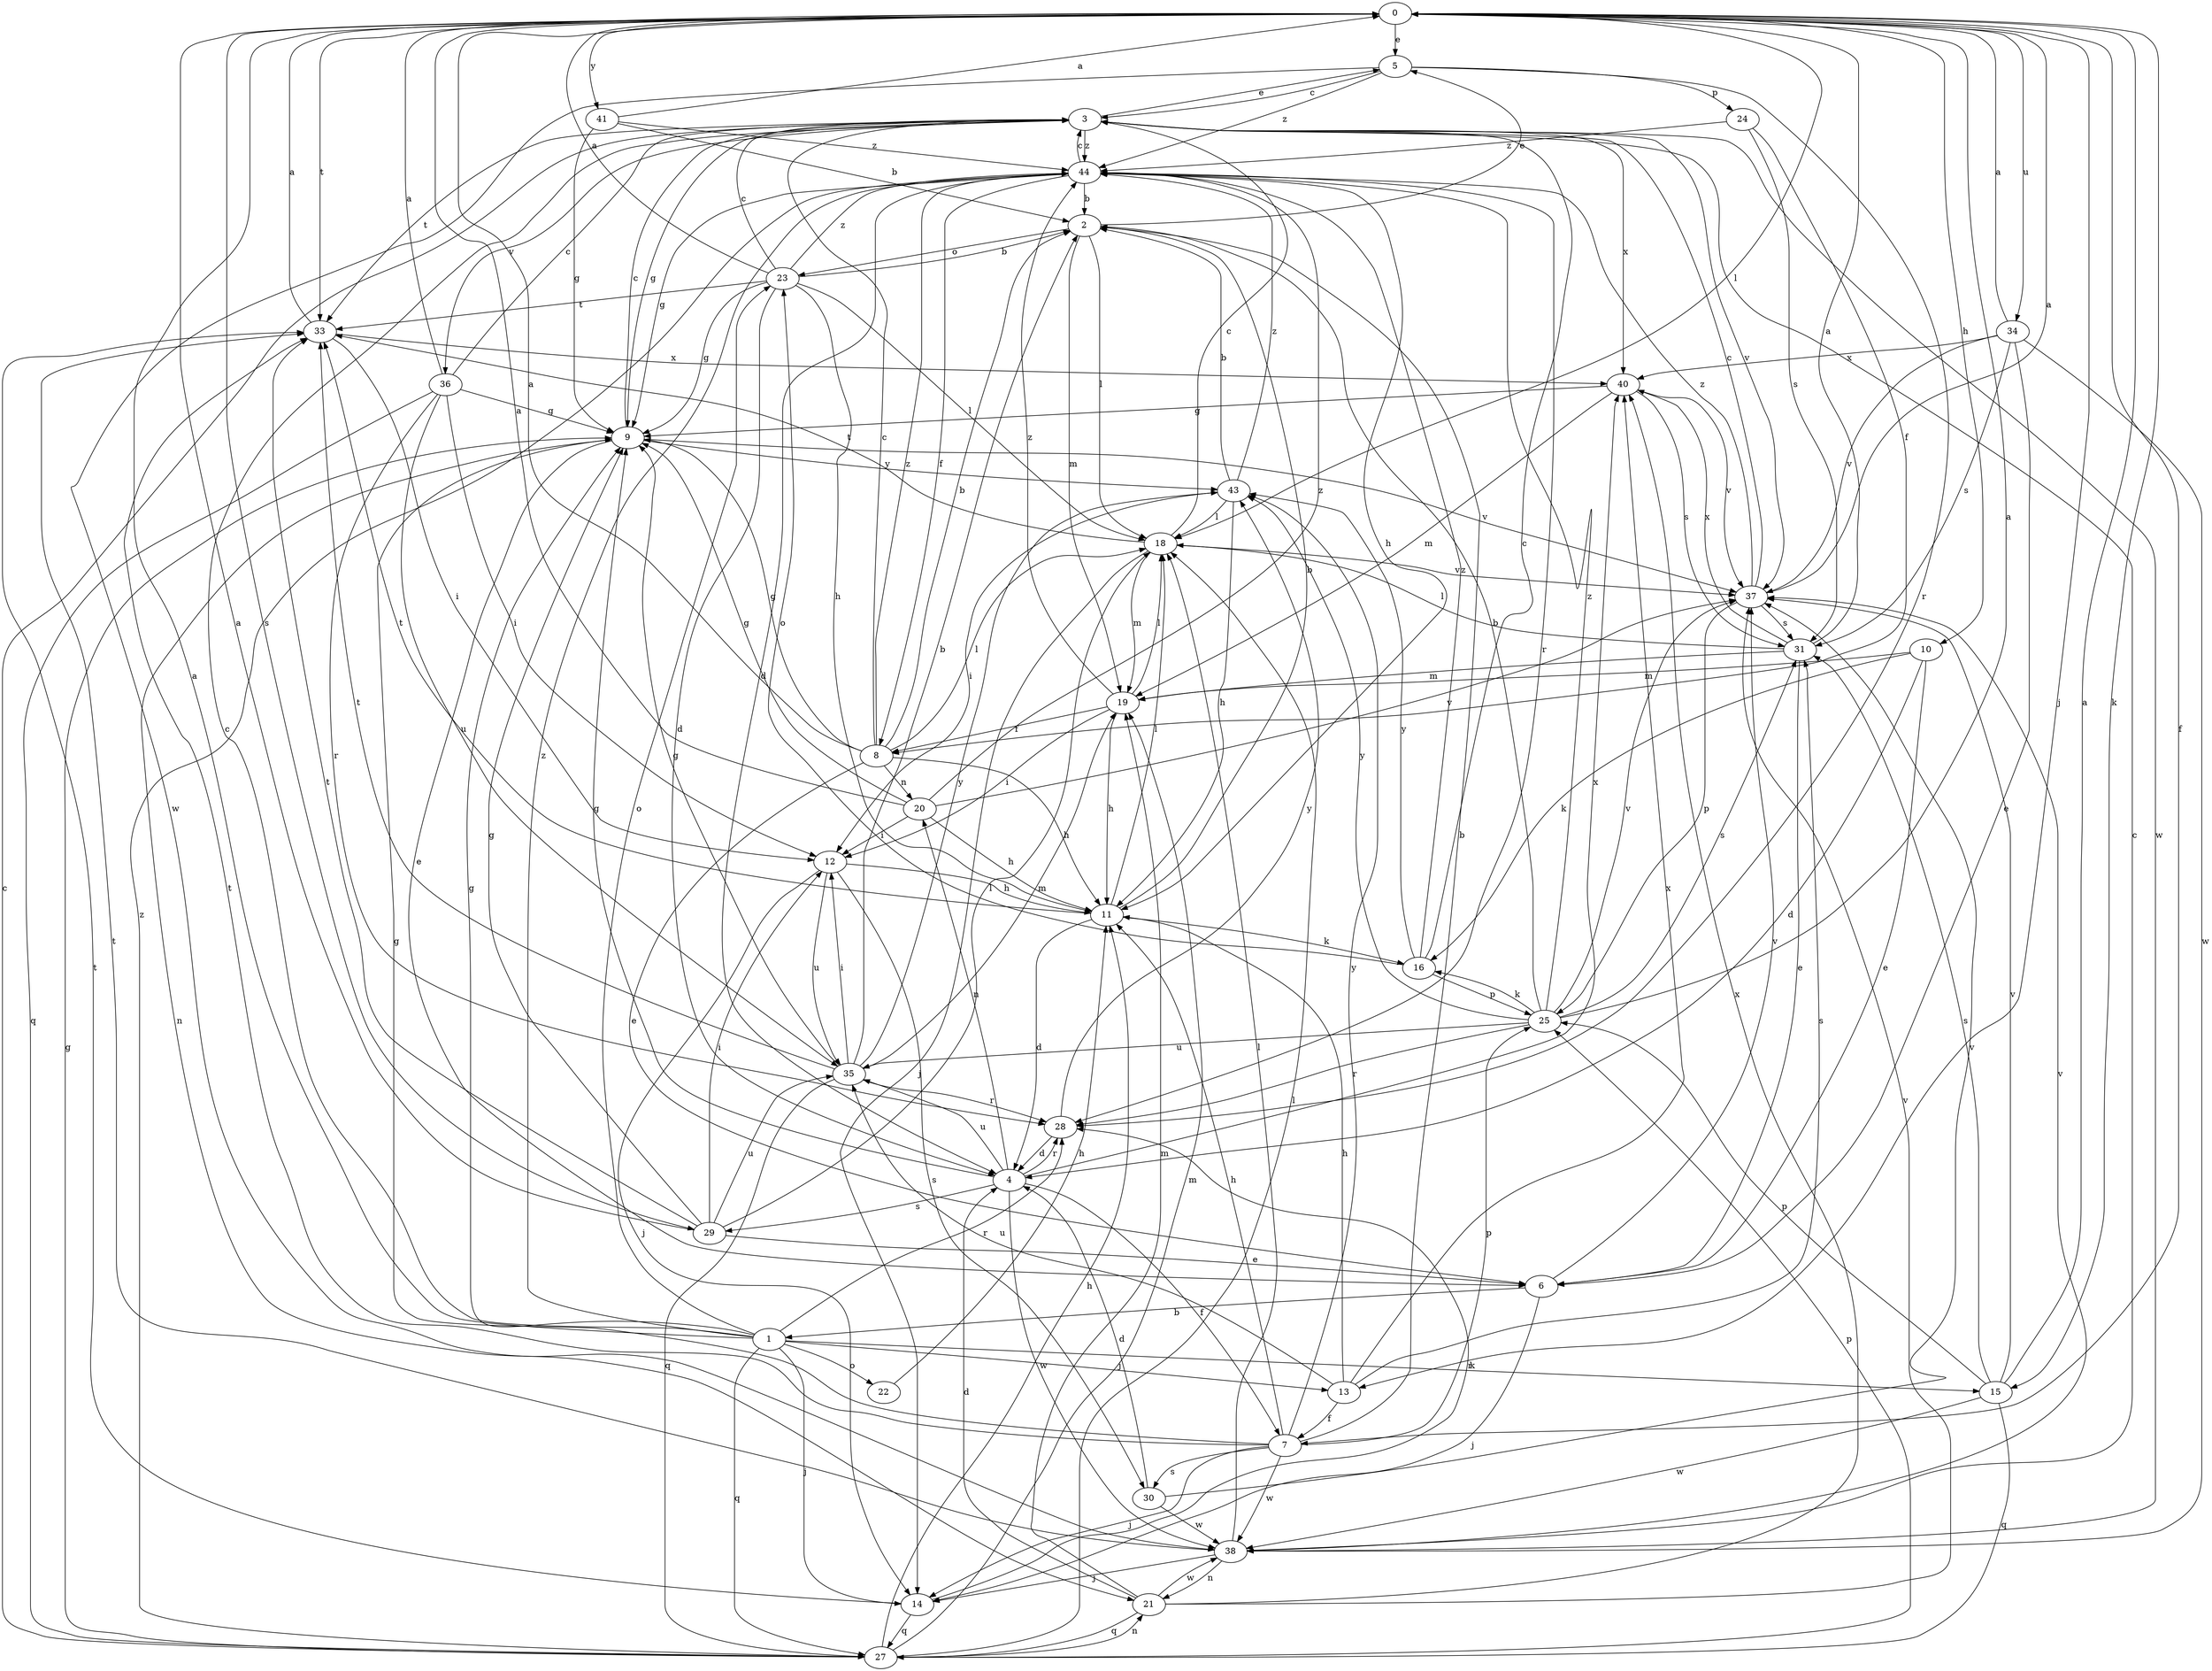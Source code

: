 strict digraph  {
0;
1;
2;
3;
4;
5;
6;
7;
8;
9;
10;
11;
12;
13;
14;
15;
16;
18;
19;
20;
21;
22;
23;
24;
25;
27;
28;
29;
30;
31;
33;
34;
35;
36;
37;
38;
40;
41;
43;
44;
0 -> 5  [label=e];
0 -> 7  [label=f];
0 -> 10  [label=h];
0 -> 13  [label=j];
0 -> 15  [label=k];
0 -> 18  [label=l];
0 -> 29  [label=s];
0 -> 33  [label=t];
0 -> 34  [label=u];
0 -> 41  [label=y];
1 -> 0  [label=a];
1 -> 3  [label=c];
1 -> 9  [label=g];
1 -> 13  [label=j];
1 -> 14  [label=j];
1 -> 15  [label=k];
1 -> 22  [label=o];
1 -> 23  [label=o];
1 -> 27  [label=q];
1 -> 28  [label=r];
1 -> 44  [label=z];
2 -> 5  [label=e];
2 -> 18  [label=l];
2 -> 19  [label=m];
2 -> 23  [label=o];
3 -> 5  [label=e];
3 -> 9  [label=g];
3 -> 33  [label=t];
3 -> 36  [label=v];
3 -> 37  [label=v];
3 -> 38  [label=w];
3 -> 40  [label=x];
3 -> 44  [label=z];
4 -> 7  [label=f];
4 -> 9  [label=g];
4 -> 20  [label=n];
4 -> 28  [label=r];
4 -> 29  [label=s];
4 -> 35  [label=u];
4 -> 38  [label=w];
4 -> 40  [label=x];
5 -> 3  [label=c];
5 -> 24  [label=p];
5 -> 28  [label=r];
5 -> 38  [label=w];
5 -> 44  [label=z];
6 -> 1  [label=b];
6 -> 14  [label=j];
6 -> 37  [label=v];
7 -> 2  [label=b];
7 -> 9  [label=g];
7 -> 11  [label=h];
7 -> 14  [label=j];
7 -> 25  [label=p];
7 -> 30  [label=s];
7 -> 33  [label=t];
7 -> 38  [label=w];
7 -> 43  [label=y];
8 -> 0  [label=a];
8 -> 2  [label=b];
8 -> 3  [label=c];
8 -> 6  [label=e];
8 -> 9  [label=g];
8 -> 11  [label=h];
8 -> 18  [label=l];
8 -> 20  [label=n];
8 -> 44  [label=z];
9 -> 3  [label=c];
9 -> 6  [label=e];
9 -> 21  [label=n];
9 -> 37  [label=v];
9 -> 43  [label=y];
10 -> 4  [label=d];
10 -> 6  [label=e];
10 -> 16  [label=k];
10 -> 19  [label=m];
11 -> 2  [label=b];
11 -> 4  [label=d];
11 -> 16  [label=k];
11 -> 18  [label=l];
11 -> 33  [label=t];
12 -> 11  [label=h];
12 -> 14  [label=j];
12 -> 30  [label=s];
12 -> 35  [label=u];
13 -> 7  [label=f];
13 -> 11  [label=h];
13 -> 31  [label=s];
13 -> 35  [label=u];
13 -> 40  [label=x];
14 -> 27  [label=q];
14 -> 28  [label=r];
14 -> 33  [label=t];
15 -> 0  [label=a];
15 -> 25  [label=p];
15 -> 27  [label=q];
15 -> 31  [label=s];
15 -> 37  [label=v];
15 -> 38  [label=w];
16 -> 3  [label=c];
16 -> 23  [label=o];
16 -> 25  [label=p];
16 -> 43  [label=y];
16 -> 44  [label=z];
18 -> 3  [label=c];
18 -> 14  [label=j];
18 -> 19  [label=m];
18 -> 33  [label=t];
18 -> 37  [label=v];
19 -> 8  [label=f];
19 -> 11  [label=h];
19 -> 12  [label=i];
19 -> 18  [label=l];
19 -> 44  [label=z];
20 -> 0  [label=a];
20 -> 9  [label=g];
20 -> 11  [label=h];
20 -> 12  [label=i];
20 -> 37  [label=v];
20 -> 44  [label=z];
21 -> 4  [label=d];
21 -> 19  [label=m];
21 -> 27  [label=q];
21 -> 37  [label=v];
21 -> 38  [label=w];
21 -> 40  [label=x];
22 -> 11  [label=h];
23 -> 0  [label=a];
23 -> 2  [label=b];
23 -> 3  [label=c];
23 -> 4  [label=d];
23 -> 9  [label=g];
23 -> 11  [label=h];
23 -> 18  [label=l];
23 -> 33  [label=t];
23 -> 44  [label=z];
24 -> 8  [label=f];
24 -> 31  [label=s];
24 -> 44  [label=z];
25 -> 0  [label=a];
25 -> 2  [label=b];
25 -> 16  [label=k];
25 -> 28  [label=r];
25 -> 31  [label=s];
25 -> 35  [label=u];
25 -> 37  [label=v];
25 -> 43  [label=y];
25 -> 44  [label=z];
27 -> 3  [label=c];
27 -> 9  [label=g];
27 -> 11  [label=h];
27 -> 18  [label=l];
27 -> 19  [label=m];
27 -> 21  [label=n];
27 -> 25  [label=p];
27 -> 44  [label=z];
28 -> 4  [label=d];
28 -> 43  [label=y];
29 -> 0  [label=a];
29 -> 6  [label=e];
29 -> 9  [label=g];
29 -> 12  [label=i];
29 -> 18  [label=l];
29 -> 33  [label=t];
29 -> 35  [label=u];
30 -> 4  [label=d];
30 -> 37  [label=v];
30 -> 38  [label=w];
31 -> 0  [label=a];
31 -> 6  [label=e];
31 -> 18  [label=l];
31 -> 19  [label=m];
31 -> 40  [label=x];
33 -> 0  [label=a];
33 -> 12  [label=i];
33 -> 40  [label=x];
34 -> 0  [label=a];
34 -> 6  [label=e];
34 -> 31  [label=s];
34 -> 37  [label=v];
34 -> 38  [label=w];
34 -> 40  [label=x];
35 -> 2  [label=b];
35 -> 9  [label=g];
35 -> 12  [label=i];
35 -> 19  [label=m];
35 -> 27  [label=q];
35 -> 28  [label=r];
35 -> 33  [label=t];
35 -> 43  [label=y];
36 -> 0  [label=a];
36 -> 3  [label=c];
36 -> 9  [label=g];
36 -> 12  [label=i];
36 -> 27  [label=q];
36 -> 28  [label=r];
36 -> 35  [label=u];
37 -> 0  [label=a];
37 -> 3  [label=c];
37 -> 25  [label=p];
37 -> 31  [label=s];
37 -> 44  [label=z];
38 -> 3  [label=c];
38 -> 14  [label=j];
38 -> 18  [label=l];
38 -> 21  [label=n];
38 -> 33  [label=t];
38 -> 37  [label=v];
40 -> 9  [label=g];
40 -> 19  [label=m];
40 -> 31  [label=s];
40 -> 37  [label=v];
41 -> 0  [label=a];
41 -> 2  [label=b];
41 -> 9  [label=g];
41 -> 44  [label=z];
43 -> 2  [label=b];
43 -> 11  [label=h];
43 -> 12  [label=i];
43 -> 18  [label=l];
43 -> 44  [label=z];
44 -> 2  [label=b];
44 -> 3  [label=c];
44 -> 4  [label=d];
44 -> 8  [label=f];
44 -> 9  [label=g];
44 -> 11  [label=h];
44 -> 28  [label=r];
}
